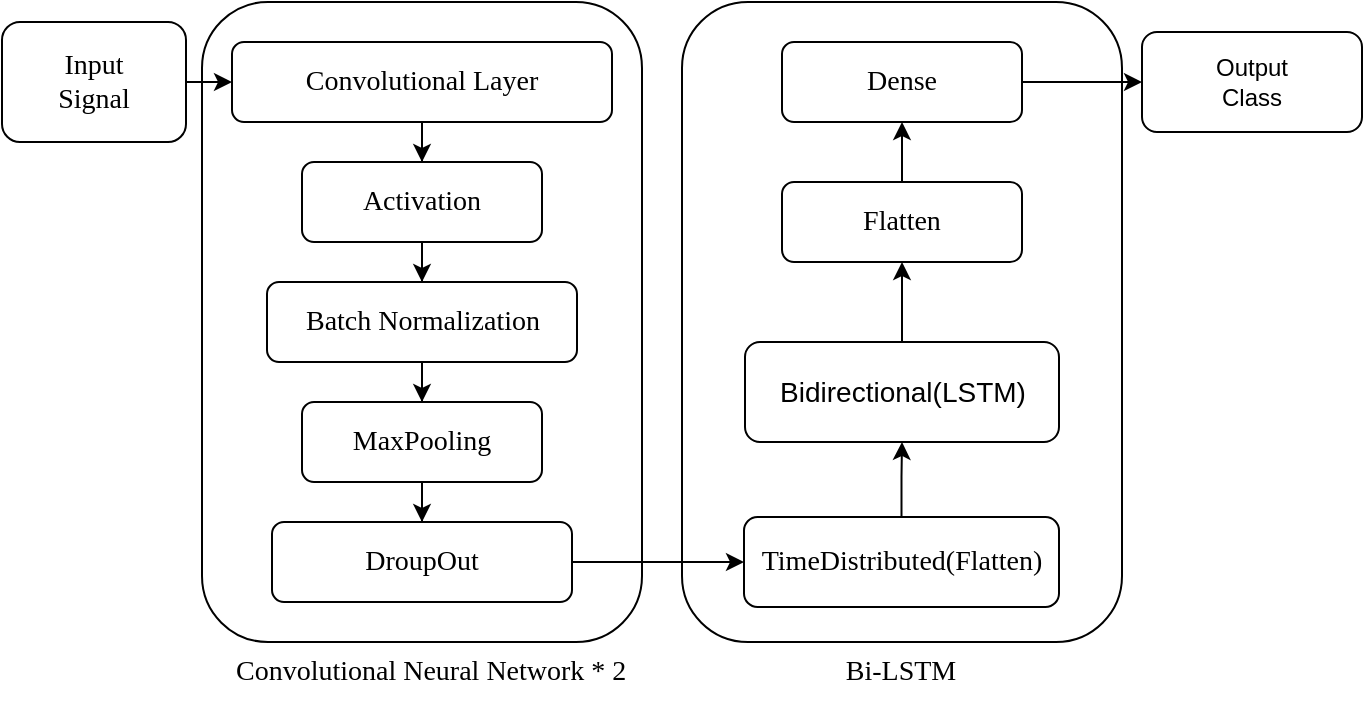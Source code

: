 <mxfile version="15.0.6" type="github">
  <diagram id="eY4go0LkcZO66568y_7N" name="Page-1">
    <mxGraphModel dx="1364" dy="621" grid="1" gridSize="10" guides="1" tooltips="1" connect="1" arrows="1" fold="1" page="1" pageScale="1" pageWidth="827" pageHeight="1169" math="0" shadow="0">
      <root>
        <mxCell id="0" />
        <mxCell id="1" parent="0" />
        <mxCell id="PxJ90tIYc75GkE3W4qHD-28" value="" style="rounded=1;whiteSpace=wrap;html=1;" vertex="1" parent="1">
          <mxGeometry x="400" y="210" width="220" height="320" as="geometry" />
        </mxCell>
        <mxCell id="PxJ90tIYc75GkE3W4qHD-20" value="" style="rounded=1;whiteSpace=wrap;html=1;" vertex="1" parent="1">
          <mxGeometry x="160" y="210" width="220" height="320" as="geometry" />
        </mxCell>
        <mxCell id="PxJ90tIYc75GkE3W4qHD-4" value="" style="edgeStyle=orthogonalEdgeStyle;rounded=0;orthogonalLoop=1;jettySize=auto;html=1;" edge="1" parent="1" source="PxJ90tIYc75GkE3W4qHD-2" target="PxJ90tIYc75GkE3W4qHD-3">
          <mxGeometry relative="1" as="geometry" />
        </mxCell>
        <mxCell id="PxJ90tIYc75GkE3W4qHD-2" value="&lt;font face=&quot;Times New Roman&quot; style=&quot;font-size: 14px&quot;&gt;Convolutional Layer&lt;/font&gt;" style="rounded=1;whiteSpace=wrap;html=1;" vertex="1" parent="1">
          <mxGeometry x="175" y="230" width="190" height="40" as="geometry" />
        </mxCell>
        <mxCell id="PxJ90tIYc75GkE3W4qHD-6" value="" style="edgeStyle=orthogonalEdgeStyle;rounded=0;orthogonalLoop=1;jettySize=auto;html=1;" edge="1" parent="1" source="PxJ90tIYc75GkE3W4qHD-3" target="PxJ90tIYc75GkE3W4qHD-5">
          <mxGeometry relative="1" as="geometry" />
        </mxCell>
        <mxCell id="PxJ90tIYc75GkE3W4qHD-3" value="&lt;font style=&quot;font-size: 14px&quot; face=&quot;Times New Roman&quot;&gt;Activation&lt;/font&gt;" style="whiteSpace=wrap;html=1;rounded=1;" vertex="1" parent="1">
          <mxGeometry x="210" y="290" width="120" height="40" as="geometry" />
        </mxCell>
        <mxCell id="PxJ90tIYc75GkE3W4qHD-10" value="" style="edgeStyle=orthogonalEdgeStyle;rounded=0;orthogonalLoop=1;jettySize=auto;html=1;" edge="1" parent="1" source="PxJ90tIYc75GkE3W4qHD-5" target="PxJ90tIYc75GkE3W4qHD-9">
          <mxGeometry relative="1" as="geometry" />
        </mxCell>
        <mxCell id="PxJ90tIYc75GkE3W4qHD-5" value="&lt;font style=&quot;font-size: 14px&quot; face=&quot;Times New Roman&quot;&gt;Batch Normalization&lt;/font&gt;" style="whiteSpace=wrap;html=1;rounded=1;" vertex="1" parent="1">
          <mxGeometry x="192.5" y="350" width="155" height="40" as="geometry" />
        </mxCell>
        <mxCell id="PxJ90tIYc75GkE3W4qHD-15" value="" style="edgeStyle=orthogonalEdgeStyle;rounded=0;orthogonalLoop=1;jettySize=auto;html=1;" edge="1" parent="1" source="PxJ90tIYc75GkE3W4qHD-9" target="PxJ90tIYc75GkE3W4qHD-14">
          <mxGeometry relative="1" as="geometry" />
        </mxCell>
        <mxCell id="PxJ90tIYc75GkE3W4qHD-9" value="&lt;font style=&quot;font-size: 14px&quot; face=&quot;Times New Roman&quot;&gt;MaxPooling&lt;/font&gt;" style="whiteSpace=wrap;html=1;rounded=1;" vertex="1" parent="1">
          <mxGeometry x="210" y="410" width="120" height="40" as="geometry" />
        </mxCell>
        <mxCell id="PxJ90tIYc75GkE3W4qHD-17" value="" style="edgeStyle=orthogonalEdgeStyle;rounded=0;orthogonalLoop=1;jettySize=auto;html=1;" edge="1" parent="1" source="PxJ90tIYc75GkE3W4qHD-14" target="PxJ90tIYc75GkE3W4qHD-16">
          <mxGeometry relative="1" as="geometry" />
        </mxCell>
        <mxCell id="PxJ90tIYc75GkE3W4qHD-14" value="&lt;font face=&quot;Times New Roman&quot;&gt;&lt;span style=&quot;font-size: 14px&quot;&gt;DroupOut&lt;/span&gt;&lt;/font&gt;" style="whiteSpace=wrap;html=1;rounded=1;" vertex="1" parent="1">
          <mxGeometry x="195" y="470" width="150" height="40" as="geometry" />
        </mxCell>
        <mxCell id="PxJ90tIYc75GkE3W4qHD-23" value="" style="edgeStyle=orthogonalEdgeStyle;rounded=0;orthogonalLoop=1;jettySize=auto;html=1;" edge="1" parent="1" source="PxJ90tIYc75GkE3W4qHD-16" target="PxJ90tIYc75GkE3W4qHD-22">
          <mxGeometry relative="1" as="geometry" />
        </mxCell>
        <mxCell id="PxJ90tIYc75GkE3W4qHD-16" value="&lt;font style=&quot;font-size: 14px&quot; face=&quot;Times New Roman&quot;&gt;TimeDistributed(Flatten)&lt;/font&gt;" style="whiteSpace=wrap;html=1;rounded=1;" vertex="1" parent="1">
          <mxGeometry x="431" y="467.5" width="157.5" height="45" as="geometry" />
        </mxCell>
        <mxCell id="PxJ90tIYc75GkE3W4qHD-21" value="&lt;font face=&quot;Times New Roman&quot; style=&quot;font-size: 14px&quot;&gt;Convolutional Neural Network * 2&lt;/font&gt;" style="text;whiteSpace=wrap;html=1;" vertex="1" parent="1">
          <mxGeometry x="175" y="530" width="210" height="30" as="geometry" />
        </mxCell>
        <mxCell id="PxJ90tIYc75GkE3W4qHD-25" value="" style="edgeStyle=orthogonalEdgeStyle;rounded=0;orthogonalLoop=1;jettySize=auto;html=1;" edge="1" parent="1" source="PxJ90tIYc75GkE3W4qHD-22" target="PxJ90tIYc75GkE3W4qHD-24">
          <mxGeometry relative="1" as="geometry" />
        </mxCell>
        <mxCell id="PxJ90tIYc75GkE3W4qHD-22" value="&lt;font style=&quot;font-size: 14px&quot;&gt;Bidirectional(LSTM)&lt;/font&gt;" style="whiteSpace=wrap;html=1;rounded=1;" vertex="1" parent="1">
          <mxGeometry x="431.5" y="380" width="157" height="50" as="geometry" />
        </mxCell>
        <mxCell id="PxJ90tIYc75GkE3W4qHD-27" value="" style="edgeStyle=orthogonalEdgeStyle;rounded=0;orthogonalLoop=1;jettySize=auto;html=1;" edge="1" parent="1" source="PxJ90tIYc75GkE3W4qHD-24" target="PxJ90tIYc75GkE3W4qHD-26">
          <mxGeometry relative="1" as="geometry" />
        </mxCell>
        <mxCell id="PxJ90tIYc75GkE3W4qHD-24" value="&lt;font style=&quot;font-size: 14px&quot; face=&quot;Times New Roman&quot;&gt;Flatten&lt;/font&gt;" style="whiteSpace=wrap;html=1;rounded=1;" vertex="1" parent="1">
          <mxGeometry x="450" y="300" width="120" height="40" as="geometry" />
        </mxCell>
        <mxCell id="PxJ90tIYc75GkE3W4qHD-36" value="" style="edgeStyle=orthogonalEdgeStyle;rounded=0;orthogonalLoop=1;jettySize=auto;html=1;" edge="1" parent="1" source="PxJ90tIYc75GkE3W4qHD-26" target="PxJ90tIYc75GkE3W4qHD-35">
          <mxGeometry relative="1" as="geometry" />
        </mxCell>
        <mxCell id="PxJ90tIYc75GkE3W4qHD-26" value="&lt;font style=&quot;font-size: 14px&quot; face=&quot;Times New Roman&quot;&gt;Dense&lt;/font&gt;" style="whiteSpace=wrap;html=1;rounded=1;" vertex="1" parent="1">
          <mxGeometry x="450" y="230" width="120" height="40" as="geometry" />
        </mxCell>
        <mxCell id="PxJ90tIYc75GkE3W4qHD-29" value="&lt;font face=&quot;Times New Roman&quot; style=&quot;font-size: 14px&quot;&gt;Bi-LSTM&lt;/font&gt;" style="text;whiteSpace=wrap;html=1;align=center;" vertex="1" parent="1">
          <mxGeometry x="451.25" y="530" width="117" height="30" as="geometry" />
        </mxCell>
        <mxCell id="PxJ90tIYc75GkE3W4qHD-31" style="edgeStyle=orthogonalEdgeStyle;rounded=0;orthogonalLoop=1;jettySize=auto;html=1;entryX=0;entryY=0.5;entryDx=0;entryDy=0;" edge="1" parent="1" source="PxJ90tIYc75GkE3W4qHD-30" target="PxJ90tIYc75GkE3W4qHD-2">
          <mxGeometry relative="1" as="geometry" />
        </mxCell>
        <mxCell id="PxJ90tIYc75GkE3W4qHD-30" value="&lt;font style=&quot;font-size: 14px&quot; face=&quot;Times New Roman&quot;&gt;Input&lt;br&gt;Signal&lt;/font&gt;" style="rounded=1;whiteSpace=wrap;html=1;" vertex="1" parent="1">
          <mxGeometry x="60" y="220" width="92" height="60" as="geometry" />
        </mxCell>
        <mxCell id="PxJ90tIYc75GkE3W4qHD-35" value="Output&lt;br&gt;Class" style="whiteSpace=wrap;html=1;rounded=1;" vertex="1" parent="1">
          <mxGeometry x="630" y="225" width="110" height="50" as="geometry" />
        </mxCell>
      </root>
    </mxGraphModel>
  </diagram>
</mxfile>
